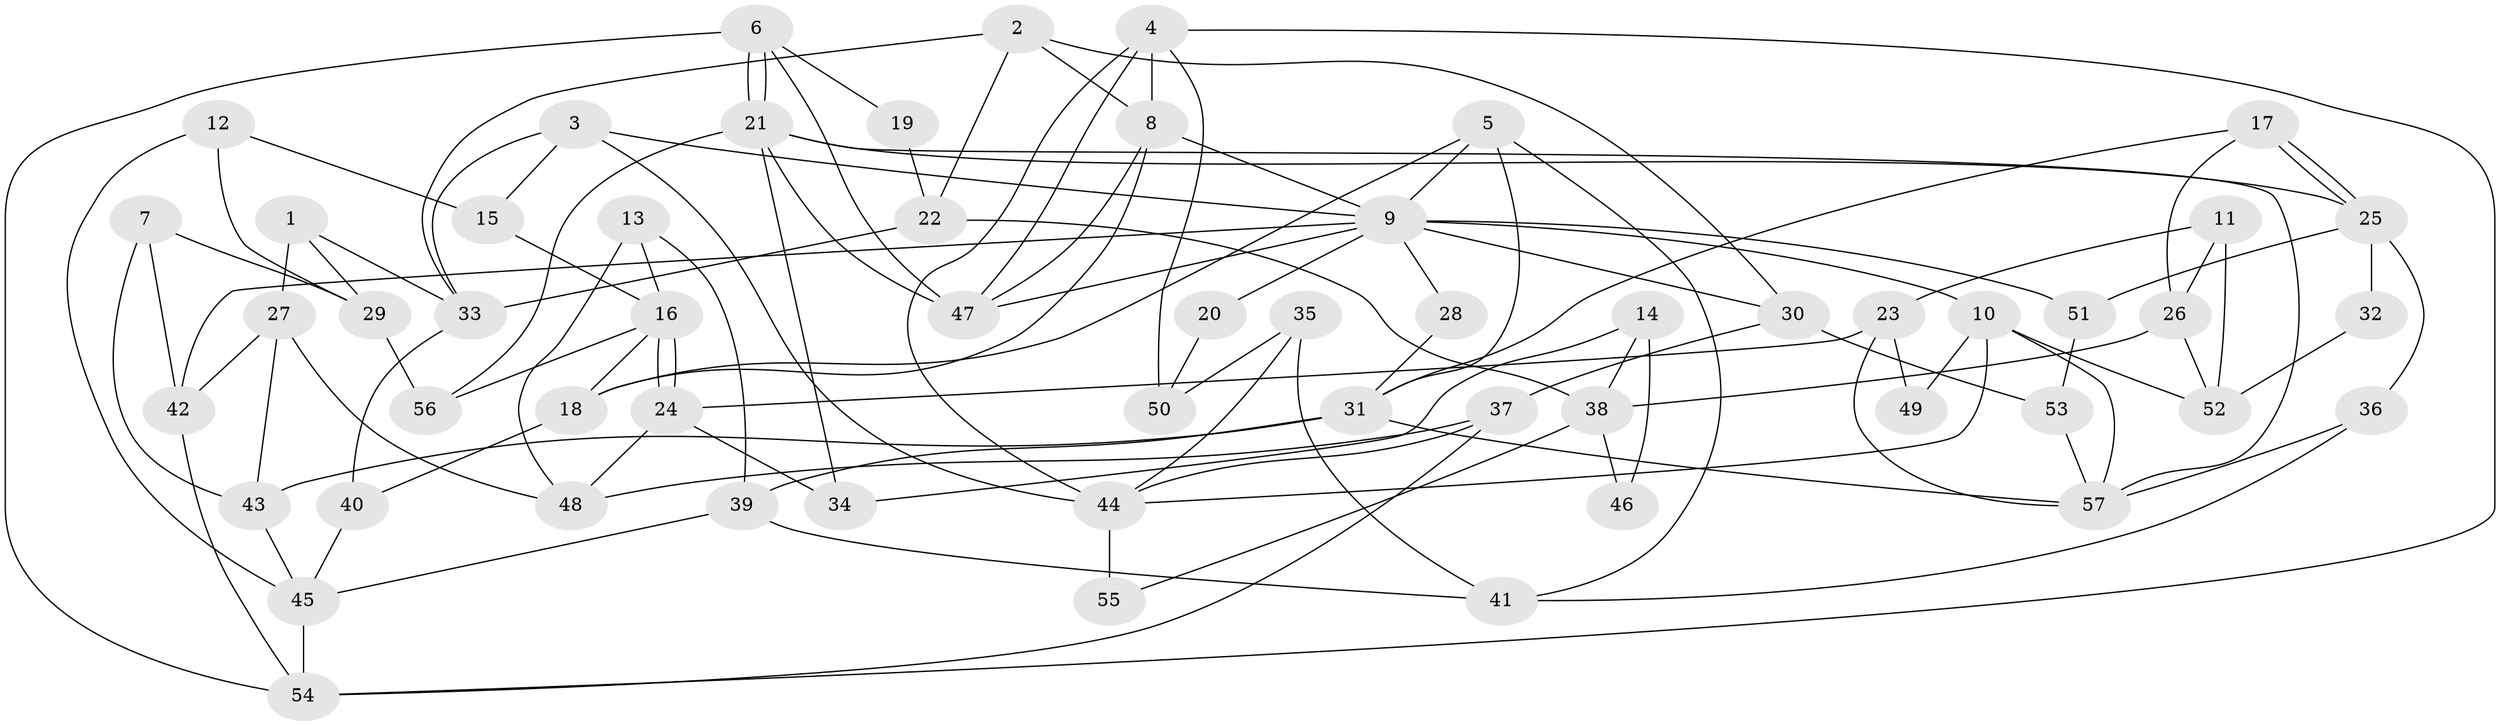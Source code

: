 // coarse degree distribution, {3: 0.23529411764705882, 5: 0.29411764705882354, 2: 0.17647058823529413, 4: 0.11764705882352941, 6: 0.11764705882352941, 7: 0.058823529411764705}
// Generated by graph-tools (version 1.1) at 2025/54/03/04/25 21:54:05]
// undirected, 57 vertices, 114 edges
graph export_dot {
graph [start="1"]
  node [color=gray90,style=filled];
  1;
  2;
  3;
  4;
  5;
  6;
  7;
  8;
  9;
  10;
  11;
  12;
  13;
  14;
  15;
  16;
  17;
  18;
  19;
  20;
  21;
  22;
  23;
  24;
  25;
  26;
  27;
  28;
  29;
  30;
  31;
  32;
  33;
  34;
  35;
  36;
  37;
  38;
  39;
  40;
  41;
  42;
  43;
  44;
  45;
  46;
  47;
  48;
  49;
  50;
  51;
  52;
  53;
  54;
  55;
  56;
  57;
  1 -- 29;
  1 -- 33;
  1 -- 27;
  2 -- 30;
  2 -- 8;
  2 -- 22;
  2 -- 33;
  3 -- 44;
  3 -- 9;
  3 -- 15;
  3 -- 33;
  4 -- 54;
  4 -- 47;
  4 -- 8;
  4 -- 44;
  4 -- 50;
  5 -- 9;
  5 -- 31;
  5 -- 18;
  5 -- 41;
  6 -- 47;
  6 -- 21;
  6 -- 21;
  6 -- 19;
  6 -- 54;
  7 -- 42;
  7 -- 29;
  7 -- 43;
  8 -- 18;
  8 -- 9;
  8 -- 47;
  9 -- 51;
  9 -- 10;
  9 -- 20;
  9 -- 28;
  9 -- 30;
  9 -- 42;
  9 -- 47;
  10 -- 57;
  10 -- 44;
  10 -- 49;
  10 -- 52;
  11 -- 23;
  11 -- 26;
  11 -- 52;
  12 -- 15;
  12 -- 45;
  12 -- 29;
  13 -- 48;
  13 -- 39;
  13 -- 16;
  14 -- 38;
  14 -- 34;
  14 -- 46;
  15 -- 16;
  16 -- 24;
  16 -- 24;
  16 -- 18;
  16 -- 56;
  17 -- 31;
  17 -- 25;
  17 -- 25;
  17 -- 26;
  18 -- 40;
  19 -- 22;
  20 -- 50;
  21 -- 47;
  21 -- 25;
  21 -- 34;
  21 -- 56;
  21 -- 57;
  22 -- 33;
  22 -- 38;
  23 -- 24;
  23 -- 57;
  23 -- 49;
  24 -- 48;
  24 -- 34;
  25 -- 32;
  25 -- 36;
  25 -- 51;
  26 -- 52;
  26 -- 38;
  27 -- 43;
  27 -- 42;
  27 -- 48;
  28 -- 31;
  29 -- 56;
  30 -- 37;
  30 -- 53;
  31 -- 43;
  31 -- 57;
  31 -- 39;
  32 -- 52;
  33 -- 40;
  35 -- 44;
  35 -- 41;
  35 -- 50;
  36 -- 41;
  36 -- 57;
  37 -- 54;
  37 -- 44;
  37 -- 48;
  38 -- 46;
  38 -- 55;
  39 -- 45;
  39 -- 41;
  40 -- 45;
  42 -- 54;
  43 -- 45;
  44 -- 55;
  45 -- 54;
  51 -- 53;
  53 -- 57;
}
